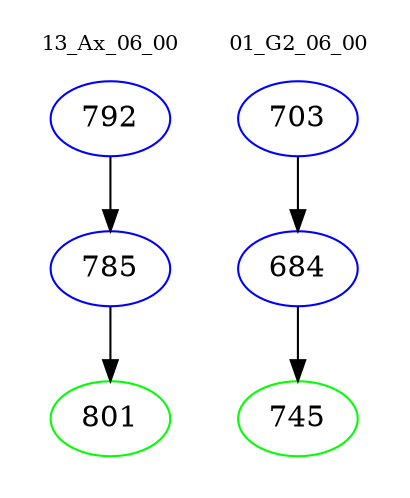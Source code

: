 digraph{
subgraph cluster_0 {
color = white
label = "13_Ax_06_00";
fontsize=10;
T0_792 [label="792", color="blue"]
T0_792 -> T0_785 [color="black"]
T0_785 [label="785", color="blue"]
T0_785 -> T0_801 [color="black"]
T0_801 [label="801", color="green"]
}
subgraph cluster_1 {
color = white
label = "01_G2_06_00";
fontsize=10;
T1_703 [label="703", color="blue"]
T1_703 -> T1_684 [color="black"]
T1_684 [label="684", color="blue"]
T1_684 -> T1_745 [color="black"]
T1_745 [label="745", color="green"]
}
}
